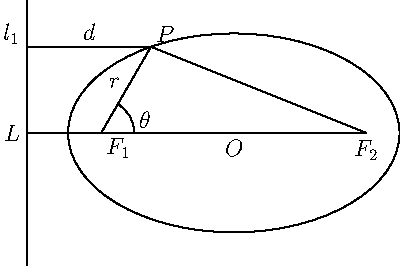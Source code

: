 
import geometry;

size(200,200);

real a = 5;
real b = 3;
real c = sqrt(a^2-b^2);

path theellipse = ellipse((0,0), a, b);
draw(theellipse);

pair O = (0, 0);
label("$O$", O, S);

pair F1 = (-1*c, 0);
pair F2 = (c, 0);
label("$F_1$", F1, SE);
label("$F_2$", F2, S);
draw(F1 -- F2);

real theta = 2*pi/3;
pair P=(a*cos(theta), b*sin(theta));
label("$P$", P, NE);

draw("$r$", P -- F1);
draw(P -- F2);

pair L = (-a*a/c, 0);
label("$L$", L, W);
draw(L -- F1);
draw((-a*a/c, 4) -- (-a*a/c, -4));
//draw((a*a/c, 4) -- (a*a/c, -4));
label("$l_1$", (-a*a/c, 3), W);
//label("$l_2$", (a*a/c, 3), E);

draw("$d$", P -- (-a*a/c,P.y));
//draw(P -- (a*a/c,P.y));

draw(arc(P, F1, F2, 1));
label("$\theta$", (-3,0), NE);
